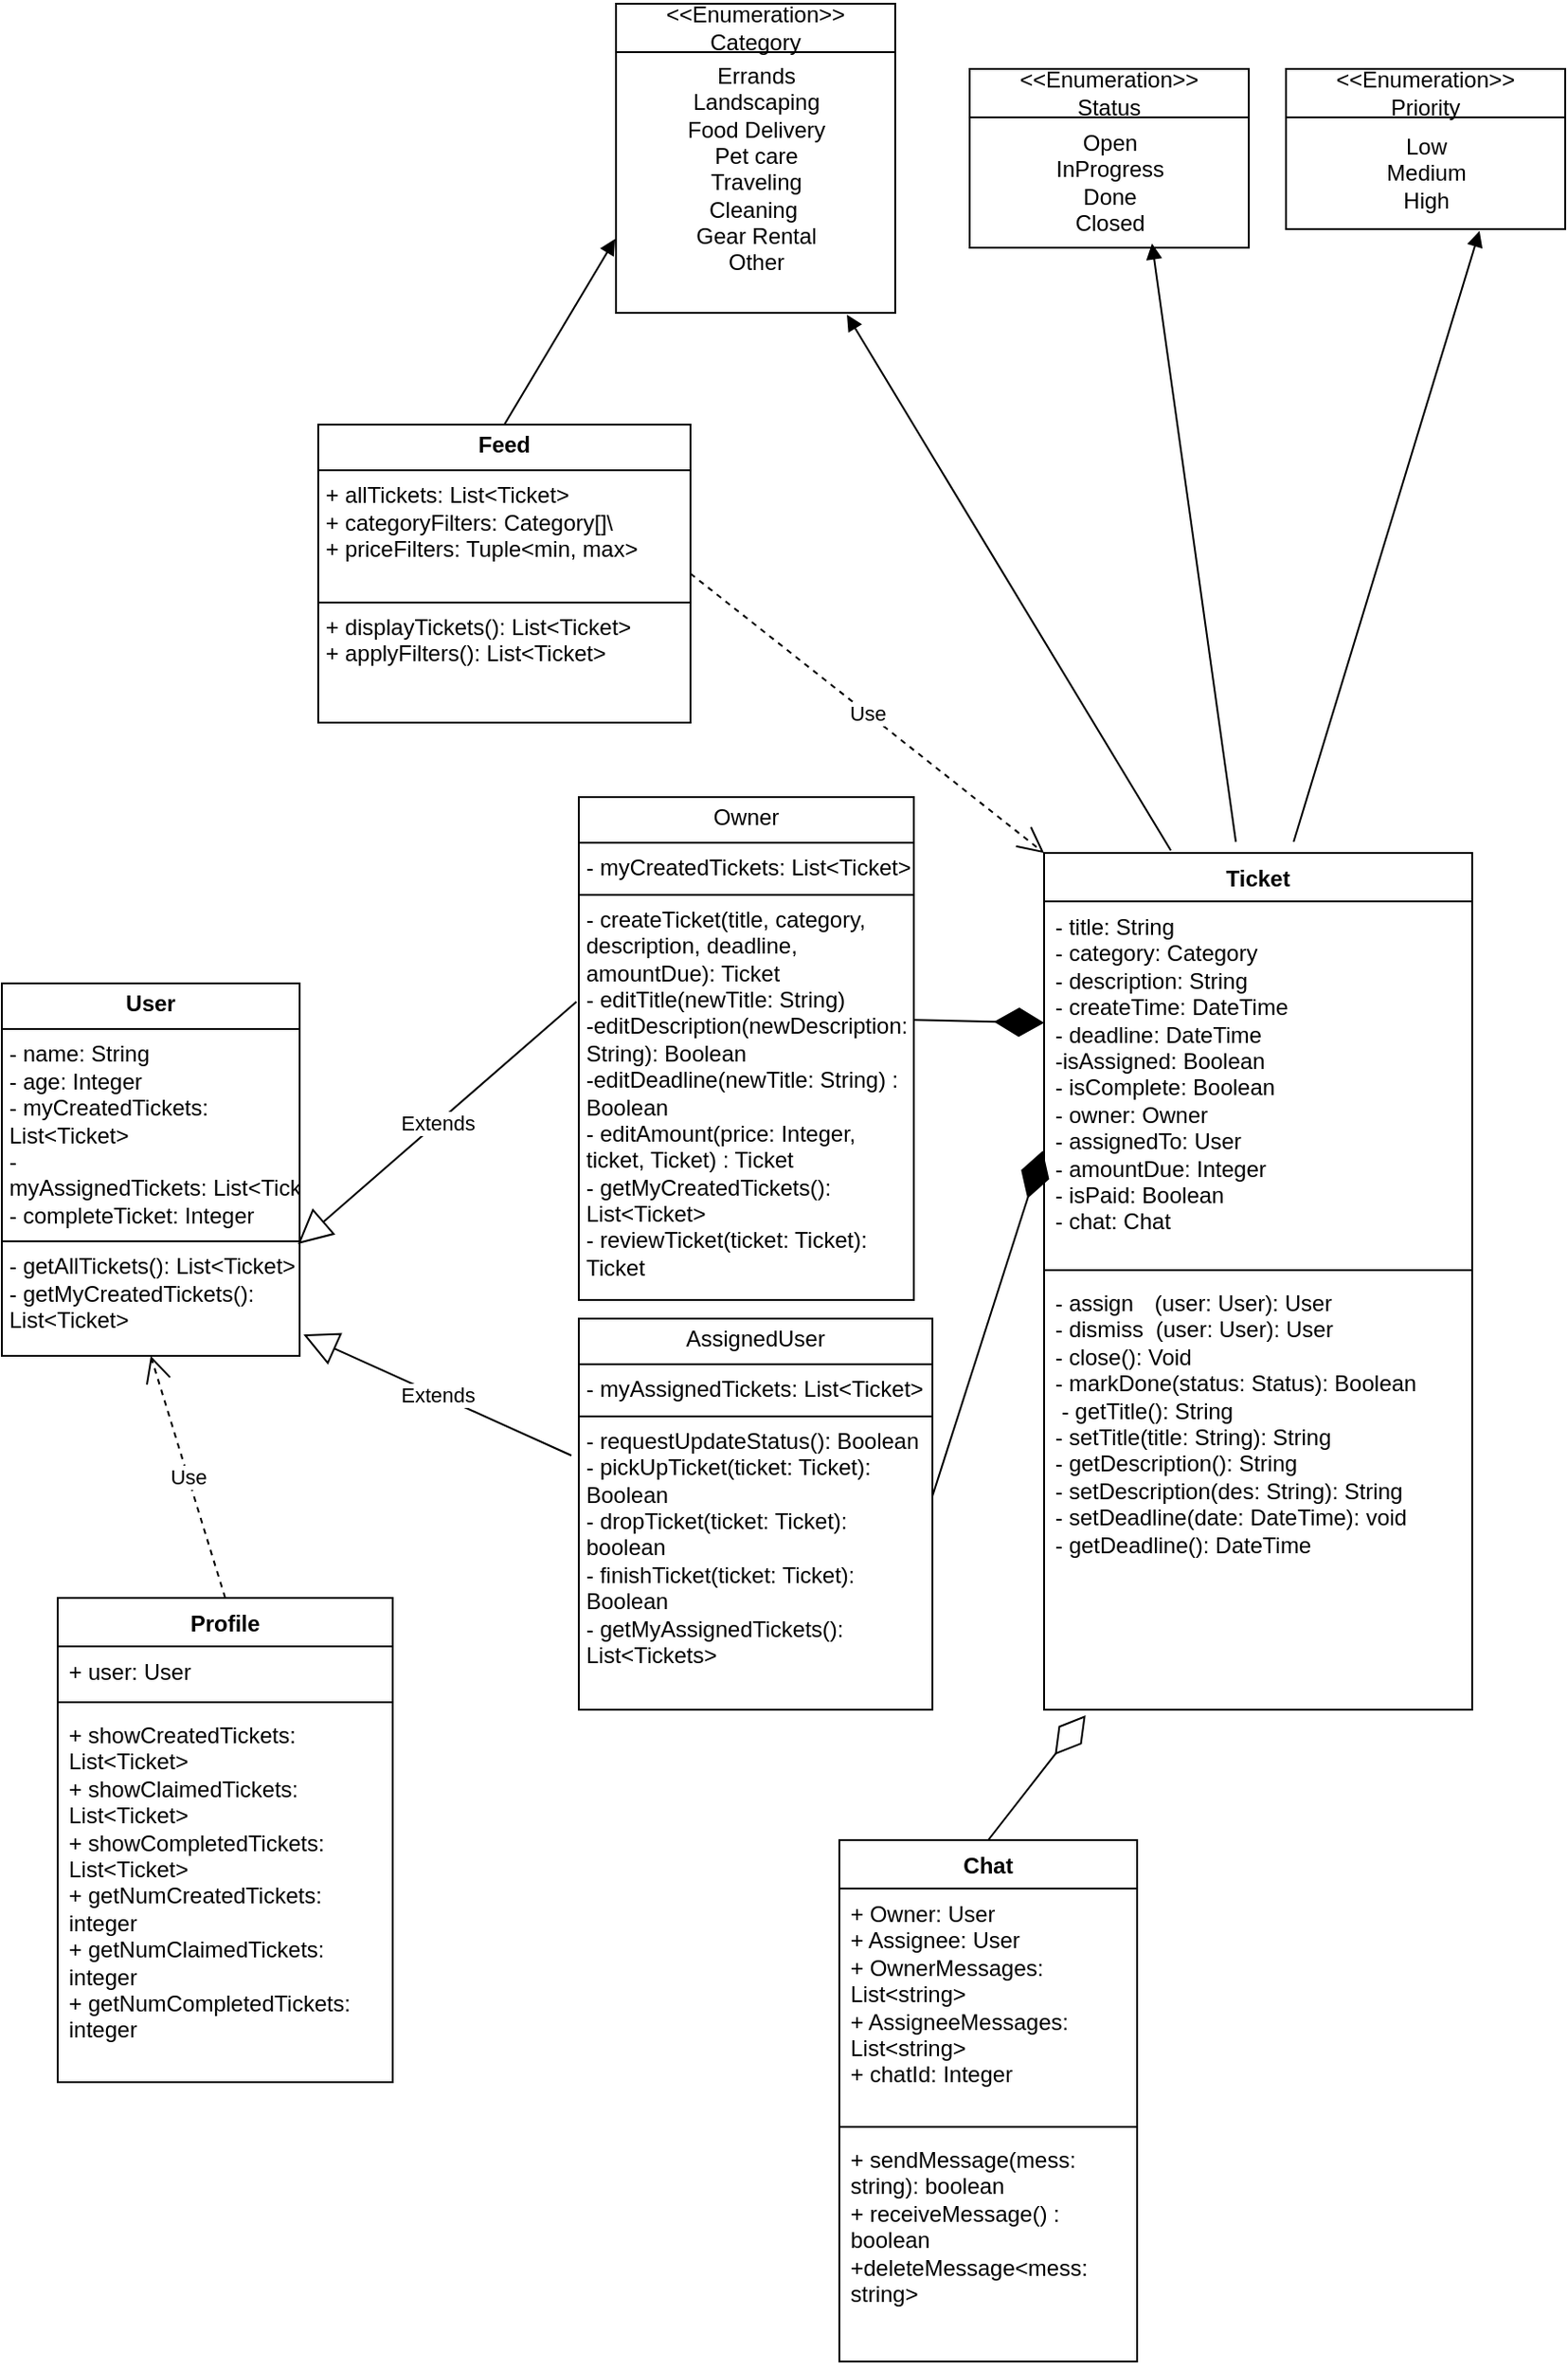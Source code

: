 <mxfile version="24.7.17">
  <diagram name="Page-1" id="c4acf3e9-155e-7222-9cf6-157b1a14988f">
    <mxGraphModel dx="1050" dy="1777" grid="1" gridSize="10" guides="1" tooltips="1" connect="1" arrows="1" fold="1" page="1" pageScale="1" pageWidth="850" pageHeight="1100" background="none" math="0" shadow="0">
      <root>
        <mxCell id="0" />
        <mxCell id="1" parent="0" />
        <mxCell id="PUs5DuuFOeAGEc7csUs9-1" value="Ticket" style="swimlane;fontStyle=1;align=center;verticalAlign=top;childLayout=stackLayout;horizontal=1;startSize=26;horizontalStack=0;resizeParent=1;resizeParentMax=0;resizeLast=0;collapsible=1;marginBottom=0;whiteSpace=wrap;html=1;" parent="1" vertex="1">
          <mxGeometry x="570" y="370" width="230" height="460" as="geometry" />
        </mxCell>
        <mxCell id="PUs5DuuFOeAGEc7csUs9-2" value="&lt;div&gt;- title: String&lt;/div&gt;&lt;div&gt;- category: Category&lt;/div&gt;&lt;div&gt;- description: String&lt;/div&gt;&lt;div&gt;- createTime: DateTime&lt;br&gt;&lt;/div&gt;&lt;div&gt;- deadline: DateTime&lt;/div&gt;&lt;div&gt;-isAssigned: Boolean&lt;/div&gt;&lt;div&gt;- isComplete: Boolean&lt;/div&gt;&lt;div&gt;- owner: Owner&lt;/div&gt;&lt;div&gt;- assignedTo: User&lt;/div&gt;&lt;div&gt;- amountDue: Integer&lt;/div&gt;&lt;div&gt;- isPaid: Boolean&lt;/div&gt;&lt;div&gt;- chat: Chat&lt;/div&gt;&lt;div&gt;&lt;br&gt;&lt;/div&gt;&lt;div&gt;&lt;br&gt;&lt;/div&gt;&lt;div&gt;&lt;br&gt;&lt;/div&gt;&lt;div&gt;&lt;br&gt;&lt;/div&gt;&lt;div&gt;&lt;br&gt;&lt;div&gt;&lt;br&gt;&lt;/div&gt;&lt;/div&gt;" style="text;strokeColor=none;fillColor=none;align=left;verticalAlign=top;spacingLeft=4;spacingRight=4;overflow=hidden;rotatable=0;points=[[0,0.5],[1,0.5]];portConstraint=eastwest;whiteSpace=wrap;html=1;" parent="PUs5DuuFOeAGEc7csUs9-1" vertex="1">
          <mxGeometry y="26" width="230" height="194" as="geometry" />
        </mxCell>
        <mxCell id="PUs5DuuFOeAGEc7csUs9-3" value="" style="line;strokeWidth=1;fillColor=none;align=left;verticalAlign=middle;spacingTop=-1;spacingLeft=3;spacingRight=3;rotatable=0;labelPosition=right;points=[];portConstraint=eastwest;strokeColor=inherit;" parent="PUs5DuuFOeAGEc7csUs9-1" vertex="1">
          <mxGeometry y="220" width="230" height="8" as="geometry" />
        </mxCell>
        <mxCell id="PUs5DuuFOeAGEc7csUs9-4" value="- assign&lt;span style=&quot;white-space: pre;&quot;&gt;&#x9;&lt;/span&gt;(user: User): User&lt;div&gt;- dismiss&amp;nbsp; (user: User): User&lt;/div&gt;&lt;div&gt;- close(): Void&lt;br&gt;&lt;div&gt;- markDone(status: Status): Boolean&lt;/div&gt;&lt;div&gt;&amp;nbsp;&lt;span style=&quot;background-color: initial;&quot;&gt;- getTitle(): String&lt;/span&gt;&lt;/div&gt;&lt;div&gt;&lt;span style=&quot;background-color: initial;&quot;&gt;- setTitle(title: String): String&lt;/span&gt;&lt;/div&gt;&lt;div&gt;&lt;span style=&quot;background-color: initial;&quot;&gt;- getDescription(): String&lt;/span&gt;&lt;/div&gt;&lt;div&gt;&lt;span style=&quot;background-color: initial;&quot;&gt;- setDescription(des: String): String&lt;/span&gt;&lt;/div&gt;&lt;div&gt;&lt;span style=&quot;background-color: initial;&quot;&gt;- setDeadline(date: DateTime): void&lt;/span&gt;&lt;/div&gt;&lt;div&gt;&lt;span style=&quot;background-color: initial;&quot;&gt;- getDeadline(): DateTime&lt;/span&gt;&lt;/div&gt;&lt;div&gt;&lt;span style=&quot;background-color: initial;&quot;&gt;&lt;br&gt;&lt;/span&gt;&lt;/div&gt;&lt;div&gt;&lt;br&gt;&lt;/div&gt;&lt;/div&gt;" style="text;strokeColor=none;fillColor=none;align=left;verticalAlign=top;spacingLeft=4;spacingRight=4;overflow=hidden;rotatable=0;points=[[0,0.5],[1,0.5]];portConstraint=eastwest;whiteSpace=wrap;html=1;" parent="PUs5DuuFOeAGEc7csUs9-1" vertex="1">
          <mxGeometry y="228" width="230" height="232" as="geometry" />
        </mxCell>
        <mxCell id="PUs5DuuFOeAGEc7csUs9-5" value="&amp;lt;&amp;lt;Enumeration&amp;gt;&amp;gt;&lt;div&gt;Category&lt;/div&gt;" style="swimlane;fontStyle=0;childLayout=stackLayout;horizontal=1;startSize=26;fillColor=none;horizontalStack=0;resizeParent=1;resizeParentMax=0;resizeLast=0;collapsible=1;marginBottom=0;whiteSpace=wrap;html=1;" parent="1" vertex="1">
          <mxGeometry x="340" y="-86" width="150" height="166" as="geometry" />
        </mxCell>
        <mxCell id="PUs5DuuFOeAGEc7csUs9-6" value="&lt;div&gt;Errands&lt;br&gt;&lt;/div&gt;&lt;div&gt;Landscaping&lt;/div&gt;&lt;div&gt;Food Delivery&lt;br&gt;&lt;/div&gt;&lt;div&gt;Pet care&lt;/div&gt;&lt;div&gt;Traveling&lt;/div&gt;&lt;div&gt;Cleaning&amp;nbsp;&lt;/div&gt;&lt;div&gt;Gear Rental&lt;br&gt;&lt;/div&gt;&lt;div&gt;Other&lt;/div&gt;&lt;div&gt;&lt;br&gt;&lt;/div&gt;" style="text;html=1;align=center;verticalAlign=middle;resizable=0;points=[];autosize=1;strokeColor=none;fillColor=none;" parent="PUs5DuuFOeAGEc7csUs9-5" vertex="1">
          <mxGeometry y="26" width="150" height="140" as="geometry" />
        </mxCell>
        <mxCell id="PUs5DuuFOeAGEc7csUs9-7" value="" style="endArrow=diamondThin;endFill=1;endSize=24;html=1;rounded=0;exitX=1;exitY=0.443;exitDx=0;exitDy=0;entryX=0;entryY=0.336;entryDx=0;entryDy=0;entryPerimeter=0;exitPerimeter=0;" parent="1" source="PUs5DuuFOeAGEc7csUs9-20" target="PUs5DuuFOeAGEc7csUs9-2" edge="1">
          <mxGeometry width="160" relative="1" as="geometry">
            <mxPoint x="450" y="389" as="sourcePoint" />
            <mxPoint x="500" y="340" as="targetPoint" />
          </mxGeometry>
        </mxCell>
        <mxCell id="PUs5DuuFOeAGEc7csUs9-8" value="1" style="text;html=1;align=center;verticalAlign=middle;resizable=0;points=[];autosize=1;strokeColor=none;fillColor=none;" parent="1" vertex="1">
          <mxGeometry x="450" y="480" width="30" height="30" as="geometry" />
        </mxCell>
        <mxCell id="PUs5DuuFOeAGEc7csUs9-9" value="&amp;lt;&amp;lt;Enumeration&amp;gt;&amp;gt;&lt;div&gt;Status&lt;/div&gt;" style="swimlane;fontStyle=0;childLayout=stackLayout;horizontal=1;startSize=26;fillColor=none;horizontalStack=0;resizeParent=1;resizeParentMax=0;resizeLast=0;collapsible=1;marginBottom=0;whiteSpace=wrap;html=1;" parent="1" vertex="1">
          <mxGeometry x="530" y="-51" width="150" height="96" as="geometry" />
        </mxCell>
        <mxCell id="PUs5DuuFOeAGEc7csUs9-10" value="Open&lt;div&gt;InProgress&lt;/div&gt;&lt;div&gt;Done&lt;/div&gt;&lt;div&gt;Closed&lt;/div&gt;" style="text;html=1;align=center;verticalAlign=middle;resizable=0;points=[];autosize=1;strokeColor=none;fillColor=none;" parent="PUs5DuuFOeAGEc7csUs9-9" vertex="1">
          <mxGeometry y="26" width="150" height="70" as="geometry" />
        </mxCell>
        <mxCell id="PUs5DuuFOeAGEc7csUs9-11" value="&amp;lt;&amp;lt;Enumeration&amp;gt;&amp;gt;&lt;div&gt;Priority&lt;/div&gt;" style="swimlane;fontStyle=0;childLayout=stackLayout;horizontal=1;startSize=26;fillColor=none;horizontalStack=0;resizeParent=1;resizeParentMax=0;resizeLast=0;collapsible=1;marginBottom=0;whiteSpace=wrap;html=1;" parent="1" vertex="1">
          <mxGeometry x="700" y="-51" width="150" height="86" as="geometry" />
        </mxCell>
        <mxCell id="PUs5DuuFOeAGEc7csUs9-12" value="&lt;div&gt;Low&lt;/div&gt;&lt;div&gt;&lt;span style=&quot;background-color: initial;&quot;&gt;Medium&lt;/span&gt;&lt;/div&gt;&lt;div&gt;&lt;span style=&quot;background-color: initial;&quot;&gt;High&lt;/span&gt;&lt;br&gt;&lt;/div&gt;" style="text;html=1;align=center;verticalAlign=middle;resizable=0;points=[];autosize=1;strokeColor=none;fillColor=none;" parent="PUs5DuuFOeAGEc7csUs9-11" vertex="1">
          <mxGeometry y="26" width="150" height="60" as="geometry" />
        </mxCell>
        <mxCell id="PUs5DuuFOeAGEc7csUs9-13" value="&lt;p style=&quot;margin:0px;margin-top:4px;text-align:center;&quot;&gt;&lt;b&gt;User&lt;/b&gt;&lt;/p&gt;&lt;hr size=&quot;1&quot; style=&quot;border-style:solid;&quot;&gt;&lt;p style=&quot;margin:0px;margin-left:4px;&quot;&gt;&lt;span style=&quot;background-color: initial;&quot;&gt;- name: String&lt;/span&gt;&lt;/p&gt;&lt;p style=&quot;margin:0px;margin-left:4px;&quot;&gt;- age: Integer&lt;/p&gt;&lt;p style=&quot;margin:0px;margin-left:4px;&quot;&gt;- myCreatedTickets: List&amp;lt;Ticket&amp;gt;&lt;/p&gt;&lt;p style=&quot;margin:0px;margin-left:4px;&quot;&gt;-myAssignedTickets:&amp;nbsp;&lt;span style=&quot;background-color: initial;&quot;&gt;List&amp;lt;Ticket&amp;gt;&lt;/span&gt;&lt;/p&gt;&lt;p style=&quot;margin:0px;margin-left:4px;&quot;&gt;- completeTicket: Integer&lt;/p&gt;&lt;hr size=&quot;1&quot; style=&quot;border-style:solid;&quot;&gt;&lt;p style=&quot;margin:0px;margin-left:4px;&quot;&gt;- getAllTickets(): List&amp;lt;Ticket&amp;gt;&lt;/p&gt;&lt;p style=&quot;margin:0px;margin-left:4px;&quot;&gt;- getMyCreatedTickets(): List&amp;lt;Ticket&amp;gt;&lt;/p&gt;&lt;p style=&quot;margin:0px;margin-left:4px;&quot;&gt;&lt;br&gt;&lt;/p&gt;" style="verticalAlign=top;align=left;overflow=fill;html=1;whiteSpace=wrap;" parent="1" vertex="1">
          <mxGeometry x="10" y="440" width="160" height="200" as="geometry" />
        </mxCell>
        <mxCell id="PUs5DuuFOeAGEc7csUs9-14" value="" style="endArrow=block;endFill=1;html=1;align=left;verticalAlign=top;rounded=0;exitX=0.296;exitY=-0.003;exitDx=0;exitDy=0;exitPerimeter=0;entryX=0.827;entryY=1.007;entryDx=0;entryDy=0;entryPerimeter=0;" parent="1" source="PUs5DuuFOeAGEc7csUs9-1" target="PUs5DuuFOeAGEc7csUs9-6" edge="1">
          <mxGeometry x="-1" relative="1" as="geometry">
            <mxPoint x="570.02" y="382.1" as="sourcePoint" />
            <mxPoint x="500" y="290" as="targetPoint" />
            <mxPoint as="offset" />
          </mxGeometry>
        </mxCell>
        <mxCell id="PUs5DuuFOeAGEc7csUs9-15" value="" style="endArrow=block;endFill=1;html=1;align=left;verticalAlign=top;rounded=0;exitX=0.448;exitY=-0.013;exitDx=0;exitDy=0;exitPerimeter=0;entryX=0.653;entryY=0.967;entryDx=0;entryDy=0;entryPerimeter=0;" parent="1" source="PUs5DuuFOeAGEc7csUs9-1" target="PUs5DuuFOeAGEc7csUs9-10" edge="1">
          <mxGeometry x="-1" relative="1" as="geometry">
            <mxPoint x="608" y="379" as="sourcePoint" />
            <mxPoint x="394" y="297" as="targetPoint" />
          </mxGeometry>
        </mxCell>
        <mxCell id="PUs5DuuFOeAGEc7csUs9-16" value="" style="endArrow=block;endFill=1;html=1;align=left;verticalAlign=top;rounded=0;entryX=0.693;entryY=1.017;entryDx=0;entryDy=0;entryPerimeter=0;exitX=0.583;exitY=-0.013;exitDx=0;exitDy=0;exitPerimeter=0;" parent="1" source="PUs5DuuFOeAGEc7csUs9-1" target="PUs5DuuFOeAGEc7csUs9-12" edge="1">
          <mxGeometry x="-1" relative="1" as="geometry">
            <mxPoint x="679" y="370" as="sourcePoint" />
            <mxPoint x="558" y="244" as="targetPoint" />
            <mxPoint as="offset" />
          </mxGeometry>
        </mxCell>
        <mxCell id="PUs5DuuFOeAGEc7csUs9-17" value="&lt;p style=&quot;margin:0px;margin-top:4px;text-align:center;&quot;&gt;AssignedUser&lt;br&gt;&lt;/p&gt;&lt;hr size=&quot;1&quot; style=&quot;border-style:solid;&quot;&gt;&lt;p style=&quot;margin:0px;margin-left:4px;&quot;&gt;- myAssignedTickets:&amp;nbsp;&lt;span style=&quot;--tw-border-spacing-x: 0; --tw-border-spacing-y: 0; --tw-translate-x: 0; --tw-translate-y: 0; --tw-rotate: 0; --tw-skew-x: 0; --tw-skew-y: 0; --tw-scale-x: 1; --tw-scale-y: 1; --tw-pan-x: ; --tw-pan-y: ; --tw-pinch-zoom: ; --tw-scroll-snap-strictness: proximity; --tw-gradient-from-position: ; --tw-gradient-via-position: ; --tw-gradient-to-position: ; --tw-ordinal: ; --tw-slashed-zero: ; --tw-numeric-figure: ; --tw-numeric-spacing: ; --tw-numeric-fraction: ; --tw-ring-inset: ; --tw-ring-offset-width: 0px; --tw-ring-offset-color: #fff; --tw-ring-color: rgb(59 130 246 / .5); --tw-ring-offset-shadow: 0 0 #0000; --tw-ring-shadow: 0 0 #0000; --tw-shadow: 0 0 #0000; --tw-shadow-colored: 0 0 #0000; --tw-blur: ; --tw-brightness: ; --tw-contrast: ; --tw-grayscale: ; --tw-hue-rotate: ; --tw-invert: ; --tw-saturate: ; --tw-sepia: ; --tw-drop-shadow: ; --tw-backdrop-blur: ; --tw-backdrop-brightness: ; --tw-backdrop-contrast: ; --tw-backdrop-grayscale: ; --tw-backdrop-hue-rotate: ; --tw-backdrop-invert: ; --tw-backdrop-opacity: ; --tw-backdrop-saturate: ; --tw-backdrop-sepia: ; background-color: initial;&quot;&gt;List&amp;lt;Ticket&amp;gt;&lt;/span&gt;&lt;br&gt;&lt;/p&gt;&lt;hr size=&quot;1&quot; style=&quot;border-style:solid;&quot;&gt;&lt;p style=&quot;margin:0px;margin-left:4px;&quot;&gt;- requestUpdateStatus(): Boolean&lt;/p&gt;&lt;p style=&quot;margin:0px;margin-left:4px;&quot;&gt;- pickUpTicket(ticket: Ticket): Boolean&lt;/p&gt;&lt;p style=&quot;margin:0px;margin-left:4px;&quot;&gt;- dropTicket(ticket: Ticket): boolean&lt;/p&gt;&lt;p style=&quot;margin:0px;margin-left:4px;&quot;&gt;- finishTicket(ticket: Ticket): Boolean&lt;/p&gt;&lt;p style=&quot;margin:0px;margin-left:4px;&quot;&gt;- getMyAssignedTickets(): List&amp;lt;Tickets&amp;gt;&lt;/p&gt;&lt;p style=&quot;margin:0px;margin-left:4px;&quot;&gt;&lt;br&gt;&lt;/p&gt;" style="verticalAlign=top;align=left;overflow=fill;html=1;whiteSpace=wrap;" parent="1" vertex="1">
          <mxGeometry x="320" y="620" width="190" height="210" as="geometry" />
        </mxCell>
        <mxCell id="PUs5DuuFOeAGEc7csUs9-18" value="Extends" style="endArrow=block;endSize=16;endFill=0;html=1;rounded=0;entryX=0.994;entryY=0.7;entryDx=0;entryDy=0;entryPerimeter=0;exitX=-0.007;exitY=0.407;exitDx=0;exitDy=0;exitPerimeter=0;" parent="1" source="PUs5DuuFOeAGEc7csUs9-20" target="PUs5DuuFOeAGEc7csUs9-13" edge="1">
          <mxGeometry width="160" relative="1" as="geometry">
            <mxPoint x="310" y="376" as="sourcePoint" />
            <mxPoint x="500" y="390" as="targetPoint" />
          </mxGeometry>
        </mxCell>
        <mxCell id="PUs5DuuFOeAGEc7csUs9-19" value="Extends" style="endArrow=block;endSize=16;endFill=0;html=1;rounded=0;entryX=1.013;entryY=0.943;entryDx=0;entryDy=0;entryPerimeter=0;exitX=-0.021;exitY=0.35;exitDx=0;exitDy=0;exitPerimeter=0;" parent="1" source="PUs5DuuFOeAGEc7csUs9-17" target="PUs5DuuFOeAGEc7csUs9-13" edge="1">
          <mxGeometry width="160" relative="1" as="geometry">
            <mxPoint x="340" y="390" as="sourcePoint" />
            <mxPoint x="500" y="390" as="targetPoint" />
          </mxGeometry>
        </mxCell>
        <mxCell id="PUs5DuuFOeAGEc7csUs9-20" value="&lt;p style=&quot;margin:0px;margin-top:4px;text-align:center;&quot;&gt;Owner&lt;/p&gt;&lt;hr size=&quot;1&quot; style=&quot;border-style:solid;&quot;&gt;&lt;p style=&quot;margin:0px;margin-left:4px;&quot;&gt;- myCreatedTickets: List&amp;lt;Ticket&amp;gt;&lt;br&gt;&lt;/p&gt;&lt;hr size=&quot;1&quot; style=&quot;border-style:solid;&quot;&gt;&lt;p style=&quot;margin:0px;margin-left:4px;&quot;&gt;- createTicket(title, category, description, deadline, amountDue): Ticket&lt;/p&gt;&lt;p style=&quot;margin:0px;margin-left:4px;&quot;&gt;- editTitle(newTitle: String)&lt;/p&gt;&lt;p style=&quot;margin:0px;margin-left:4px;&quot;&gt;-&lt;span style=&quot;background-color: initial;&quot;&gt;editDescription(newDescription: String): Boolean&amp;nbsp;&lt;/span&gt;&lt;/p&gt;&lt;p style=&quot;margin:0px;margin-left:4px;&quot;&gt;&lt;span style=&quot;background-color: initial;&quot;&gt;-&lt;/span&gt;&lt;span style=&quot;background-color: initial;&quot;&gt;editDeadline(newTitle: String) : Boolean&lt;/span&gt;&lt;/p&gt;&lt;p style=&quot;margin:0px;margin-left:4px;&quot;&gt;- editAmount(price: Integer, ticket, Ticket) : Ticket&lt;span style=&quot;background-color: initial;&quot;&gt;&lt;br&gt;&lt;/span&gt;&lt;/p&gt;&lt;p style=&quot;margin:0px;margin-left:4px;&quot;&gt;&lt;span style=&quot;background-color: initial;&quot;&gt;- getMyCreatedTickets(): List&amp;lt;Ticket&amp;gt;&lt;/span&gt;&lt;/p&gt;&lt;p style=&quot;margin:0px;margin-left:4px;&quot;&gt;&lt;span style=&quot;background-color: initial;&quot;&gt;- reviewTicket(ticket: Ticket): Ticket&lt;/span&gt;&lt;/p&gt;&lt;p style=&quot;margin:0px;margin-left:4px;&quot;&gt;&lt;span style=&quot;background-color: initial;&quot;&gt;&lt;br&gt;&lt;/span&gt;&lt;/p&gt;&lt;p style=&quot;margin:0px;margin-left:4px;&quot;&gt;&lt;br&gt;&lt;/p&gt;&lt;p style=&quot;margin:0px;margin-left:4px;&quot;&gt;&lt;span style=&quot;background-color: initial;&quot;&gt;&lt;br&gt;&lt;/span&gt;&lt;/p&gt;" style="verticalAlign=top;align=left;overflow=fill;html=1;whiteSpace=wrap;" parent="1" vertex="1">
          <mxGeometry x="320" y="340" width="180" height="270" as="geometry" />
        </mxCell>
        <mxCell id="sykdTOheD-3CVo73PrT--1" value="&lt;p style=&quot;margin:0px;margin-top:4px;text-align:center;&quot;&gt;&lt;b&gt;Feed&lt;/b&gt;&lt;/p&gt;&lt;hr size=&quot;1&quot; style=&quot;border-style:solid;&quot;&gt;&lt;p style=&quot;margin:0px;margin-left:4px;&quot;&gt;+ allTickets:&amp;nbsp;&lt;span style=&quot;background-color: initial;&quot;&gt;List&amp;lt;Ticket&amp;gt;&lt;/span&gt;&lt;/p&gt;&lt;p style=&quot;margin:0px;margin-left:4px;&quot;&gt;&lt;span style=&quot;background-color: initial;&quot;&gt;+ categoryFilters: Category[]\&lt;/span&gt;&lt;/p&gt;&lt;p style=&quot;margin:0px;margin-left:4px;&quot;&gt;&lt;span style=&quot;background-color: initial;&quot;&gt;+ priceFilters: Tuple&amp;lt;min, max&amp;gt;&lt;/span&gt;&lt;/p&gt;&lt;p style=&quot;margin:0px;margin-left:4px;&quot;&gt;&lt;br&gt;&lt;/p&gt;&lt;hr size=&quot;1&quot; style=&quot;border-style:solid;&quot;&gt;&lt;p style=&quot;margin:0px;margin-left:4px;&quot;&gt;+ displayTickets(): List&amp;lt;Ticket&amp;gt;&lt;/p&gt;&lt;p style=&quot;margin:0px;margin-left:4px;&quot;&gt;+ applyFilters(): List&amp;lt;Ticket&amp;gt;&lt;/p&gt;&lt;p style=&quot;margin:0px;margin-left:4px;&quot;&gt;&lt;br&gt;&lt;/p&gt;" style="verticalAlign=top;align=left;overflow=fill;html=1;whiteSpace=wrap;" parent="1" vertex="1">
          <mxGeometry x="180" y="140" width="200" height="160" as="geometry" />
        </mxCell>
        <mxCell id="sykdTOheD-3CVo73PrT--2" value="" style="endArrow=diamondThin;endFill=1;endSize=24;html=1;rounded=0;exitX=1;exitY=0.454;exitDx=0;exitDy=0;entryX=-0.003;entryY=0.69;entryDx=0;entryDy=0;entryPerimeter=0;exitPerimeter=0;" parent="1" source="PUs5DuuFOeAGEc7csUs9-17" target="PUs5DuuFOeAGEc7csUs9-2" edge="1">
          <mxGeometry width="160" relative="1" as="geometry">
            <mxPoint x="520" y="860" as="sourcePoint" />
            <mxPoint x="590" y="861" as="targetPoint" />
          </mxGeometry>
        </mxCell>
        <mxCell id="sykdTOheD-3CVo73PrT--4" value="" style="endArrow=block;endFill=1;html=1;align=left;verticalAlign=top;rounded=0;exitX=0.5;exitY=0;exitDx=0;exitDy=0;entryX=-0.003;entryY=0.716;entryDx=0;entryDy=0;entryPerimeter=0;" parent="1" source="sykdTOheD-3CVo73PrT--1" target="PUs5DuuFOeAGEc7csUs9-6" edge="1">
          <mxGeometry x="-1" relative="1" as="geometry">
            <mxPoint x="194" y="128" as="sourcePoint" />
            <mxPoint x="20" y="-160" as="targetPoint" />
            <mxPoint as="offset" />
          </mxGeometry>
        </mxCell>
        <mxCell id="sykdTOheD-3CVo73PrT--5" value="Use" style="endArrow=open;endSize=12;dashed=1;html=1;rounded=0;exitX=1;exitY=0.5;exitDx=0;exitDy=0;entryX=0;entryY=0;entryDx=0;entryDy=0;" parent="1" source="sykdTOheD-3CVo73PrT--1" target="PUs5DuuFOeAGEc7csUs9-1" edge="1">
          <mxGeometry width="160" relative="1" as="geometry">
            <mxPoint x="400" y="270" as="sourcePoint" />
            <mxPoint x="560" y="270" as="targetPoint" />
          </mxGeometry>
        </mxCell>
        <mxCell id="8jaDlg2_PKUIBDGhKvGF-1" value="Profile" style="swimlane;fontStyle=1;align=center;verticalAlign=top;childLayout=stackLayout;horizontal=1;startSize=26;horizontalStack=0;resizeParent=1;resizeParentMax=0;resizeLast=0;collapsible=1;marginBottom=0;whiteSpace=wrap;html=1;" parent="1" vertex="1">
          <mxGeometry x="40" y="770" width="180" height="260" as="geometry" />
        </mxCell>
        <mxCell id="8jaDlg2_PKUIBDGhKvGF-2" value="+ user: User&amp;nbsp;" style="text;strokeColor=none;fillColor=none;align=left;verticalAlign=top;spacingLeft=4;spacingRight=4;overflow=hidden;rotatable=0;points=[[0,0.5],[1,0.5]];portConstraint=eastwest;whiteSpace=wrap;html=1;" parent="8jaDlg2_PKUIBDGhKvGF-1" vertex="1">
          <mxGeometry y="26" width="180" height="26" as="geometry" />
        </mxCell>
        <mxCell id="8jaDlg2_PKUIBDGhKvGF-3" value="" style="line;strokeWidth=1;fillColor=none;align=left;verticalAlign=middle;spacingTop=-1;spacingLeft=3;spacingRight=3;rotatable=0;labelPosition=right;points=[];portConstraint=eastwest;strokeColor=inherit;" parent="8jaDlg2_PKUIBDGhKvGF-1" vertex="1">
          <mxGeometry y="52" width="180" height="8" as="geometry" />
        </mxCell>
        <mxCell id="8jaDlg2_PKUIBDGhKvGF-4" value="+ showCreatedTickets: List&amp;lt;Ticket&amp;gt;&lt;div&gt;+ showClaimedTickets: List&amp;lt;Ticket&amp;gt;&lt;/div&gt;&lt;div&gt;+ showCompletedTickets:&lt;/div&gt;&lt;div&gt;List&amp;lt;Ticket&amp;gt;&lt;br&gt;&lt;div&gt;+ getNumCreatedTickets: integer&lt;/div&gt;&lt;div&gt;+ getNumClaimedTickets: integer&lt;/div&gt;&lt;div&gt;+ getNumCompletedTickets: integer&lt;/div&gt;&lt;/div&gt;" style="text;strokeColor=none;fillColor=none;align=left;verticalAlign=top;spacingLeft=4;spacingRight=4;overflow=hidden;rotatable=0;points=[[0,0.5],[1,0.5]];portConstraint=eastwest;whiteSpace=wrap;html=1;" parent="8jaDlg2_PKUIBDGhKvGF-1" vertex="1">
          <mxGeometry y="60" width="180" height="200" as="geometry" />
        </mxCell>
        <mxCell id="8jaDlg2_PKUIBDGhKvGF-5" value="Use" style="endArrow=open;endSize=12;dashed=1;html=1;rounded=0;entryX=0.5;entryY=1;entryDx=0;entryDy=0;exitX=0.5;exitY=0;exitDx=0;exitDy=0;" parent="1" source="8jaDlg2_PKUIBDGhKvGF-1" target="PUs5DuuFOeAGEc7csUs9-13" edge="1">
          <mxGeometry width="160" relative="1" as="geometry">
            <mxPoint x="50" y="710" as="sourcePoint" />
            <mxPoint x="210" y="710" as="targetPoint" />
          </mxGeometry>
        </mxCell>
        <mxCell id="8jaDlg2_PKUIBDGhKvGF-6" value="Chat" style="swimlane;fontStyle=1;align=center;verticalAlign=top;childLayout=stackLayout;horizontal=1;startSize=26;horizontalStack=0;resizeParent=1;resizeParentMax=0;resizeLast=0;collapsible=1;marginBottom=0;whiteSpace=wrap;html=1;" parent="1" vertex="1">
          <mxGeometry x="460" y="900" width="160" height="280" as="geometry" />
        </mxCell>
        <mxCell id="8jaDlg2_PKUIBDGhKvGF-7" value="+ Owner: User&lt;div&gt;+ Assignee: User&lt;/div&gt;&lt;div&gt;+ OwnerMessages: List&amp;lt;string&amp;gt;&lt;/div&gt;&lt;div&gt;+ AssigneeMessages: List&amp;lt;string&amp;gt;&lt;/div&gt;&lt;div&gt;+ chatId: Integer&lt;/div&gt;" style="text;strokeColor=none;fillColor=none;align=left;verticalAlign=top;spacingLeft=4;spacingRight=4;overflow=hidden;rotatable=0;points=[[0,0.5],[1,0.5]];portConstraint=eastwest;whiteSpace=wrap;html=1;" parent="8jaDlg2_PKUIBDGhKvGF-6" vertex="1">
          <mxGeometry y="26" width="160" height="124" as="geometry" />
        </mxCell>
        <mxCell id="8jaDlg2_PKUIBDGhKvGF-8" value="" style="line;strokeWidth=1;fillColor=none;align=left;verticalAlign=middle;spacingTop=-1;spacingLeft=3;spacingRight=3;rotatable=0;labelPosition=right;points=[];portConstraint=eastwest;strokeColor=inherit;" parent="8jaDlg2_PKUIBDGhKvGF-6" vertex="1">
          <mxGeometry y="150" width="160" height="8" as="geometry" />
        </mxCell>
        <mxCell id="8jaDlg2_PKUIBDGhKvGF-9" value="+ sendMessage(mess: string): boolean&lt;div&gt;+ receiveMessage() : boolean&lt;/div&gt;&lt;div&gt;+deleteMessage&amp;lt;mess: string&amp;gt;&amp;nbsp;&lt;/div&gt;" style="text;strokeColor=none;fillColor=none;align=left;verticalAlign=top;spacingLeft=4;spacingRight=4;overflow=hidden;rotatable=0;points=[[0,0.5],[1,0.5]];portConstraint=eastwest;whiteSpace=wrap;html=1;" parent="8jaDlg2_PKUIBDGhKvGF-6" vertex="1">
          <mxGeometry y="158" width="160" height="122" as="geometry" />
        </mxCell>
        <mxCell id="8jaDlg2_PKUIBDGhKvGF-10" value="" style="endArrow=diamondThin;endFill=0;endSize=24;html=1;rounded=0;exitX=0.5;exitY=0;exitDx=0;exitDy=0;entryX=0.097;entryY=1.013;entryDx=0;entryDy=0;entryPerimeter=0;" parent="1" source="8jaDlg2_PKUIBDGhKvGF-6" target="PUs5DuuFOeAGEc7csUs9-4" edge="1">
          <mxGeometry width="160" relative="1" as="geometry">
            <mxPoint x="640" y="890" as="sourcePoint" />
            <mxPoint x="800" y="890" as="targetPoint" />
          </mxGeometry>
        </mxCell>
      </root>
    </mxGraphModel>
  </diagram>
</mxfile>
